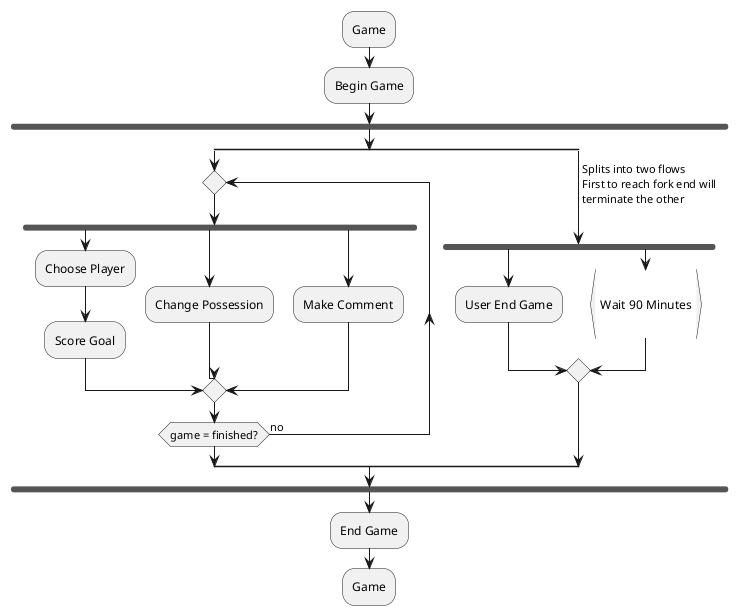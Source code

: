@startuml
:Game;
:Begin Game;
fork
split
repeat
fork
:Choose Player;
:Score Goal;
fork again
:Change Possession;
fork again
:Make Comment;
end merge
repeat while (game = finished?) is (no)
split again
-> Splits into two flows
First to reach fork end will
terminate the other;
fork
:User End Game;
fork again

:
Wait 90 Minutes
}
end merge
end split
end fork
:End Game;
:Game;
@enduml